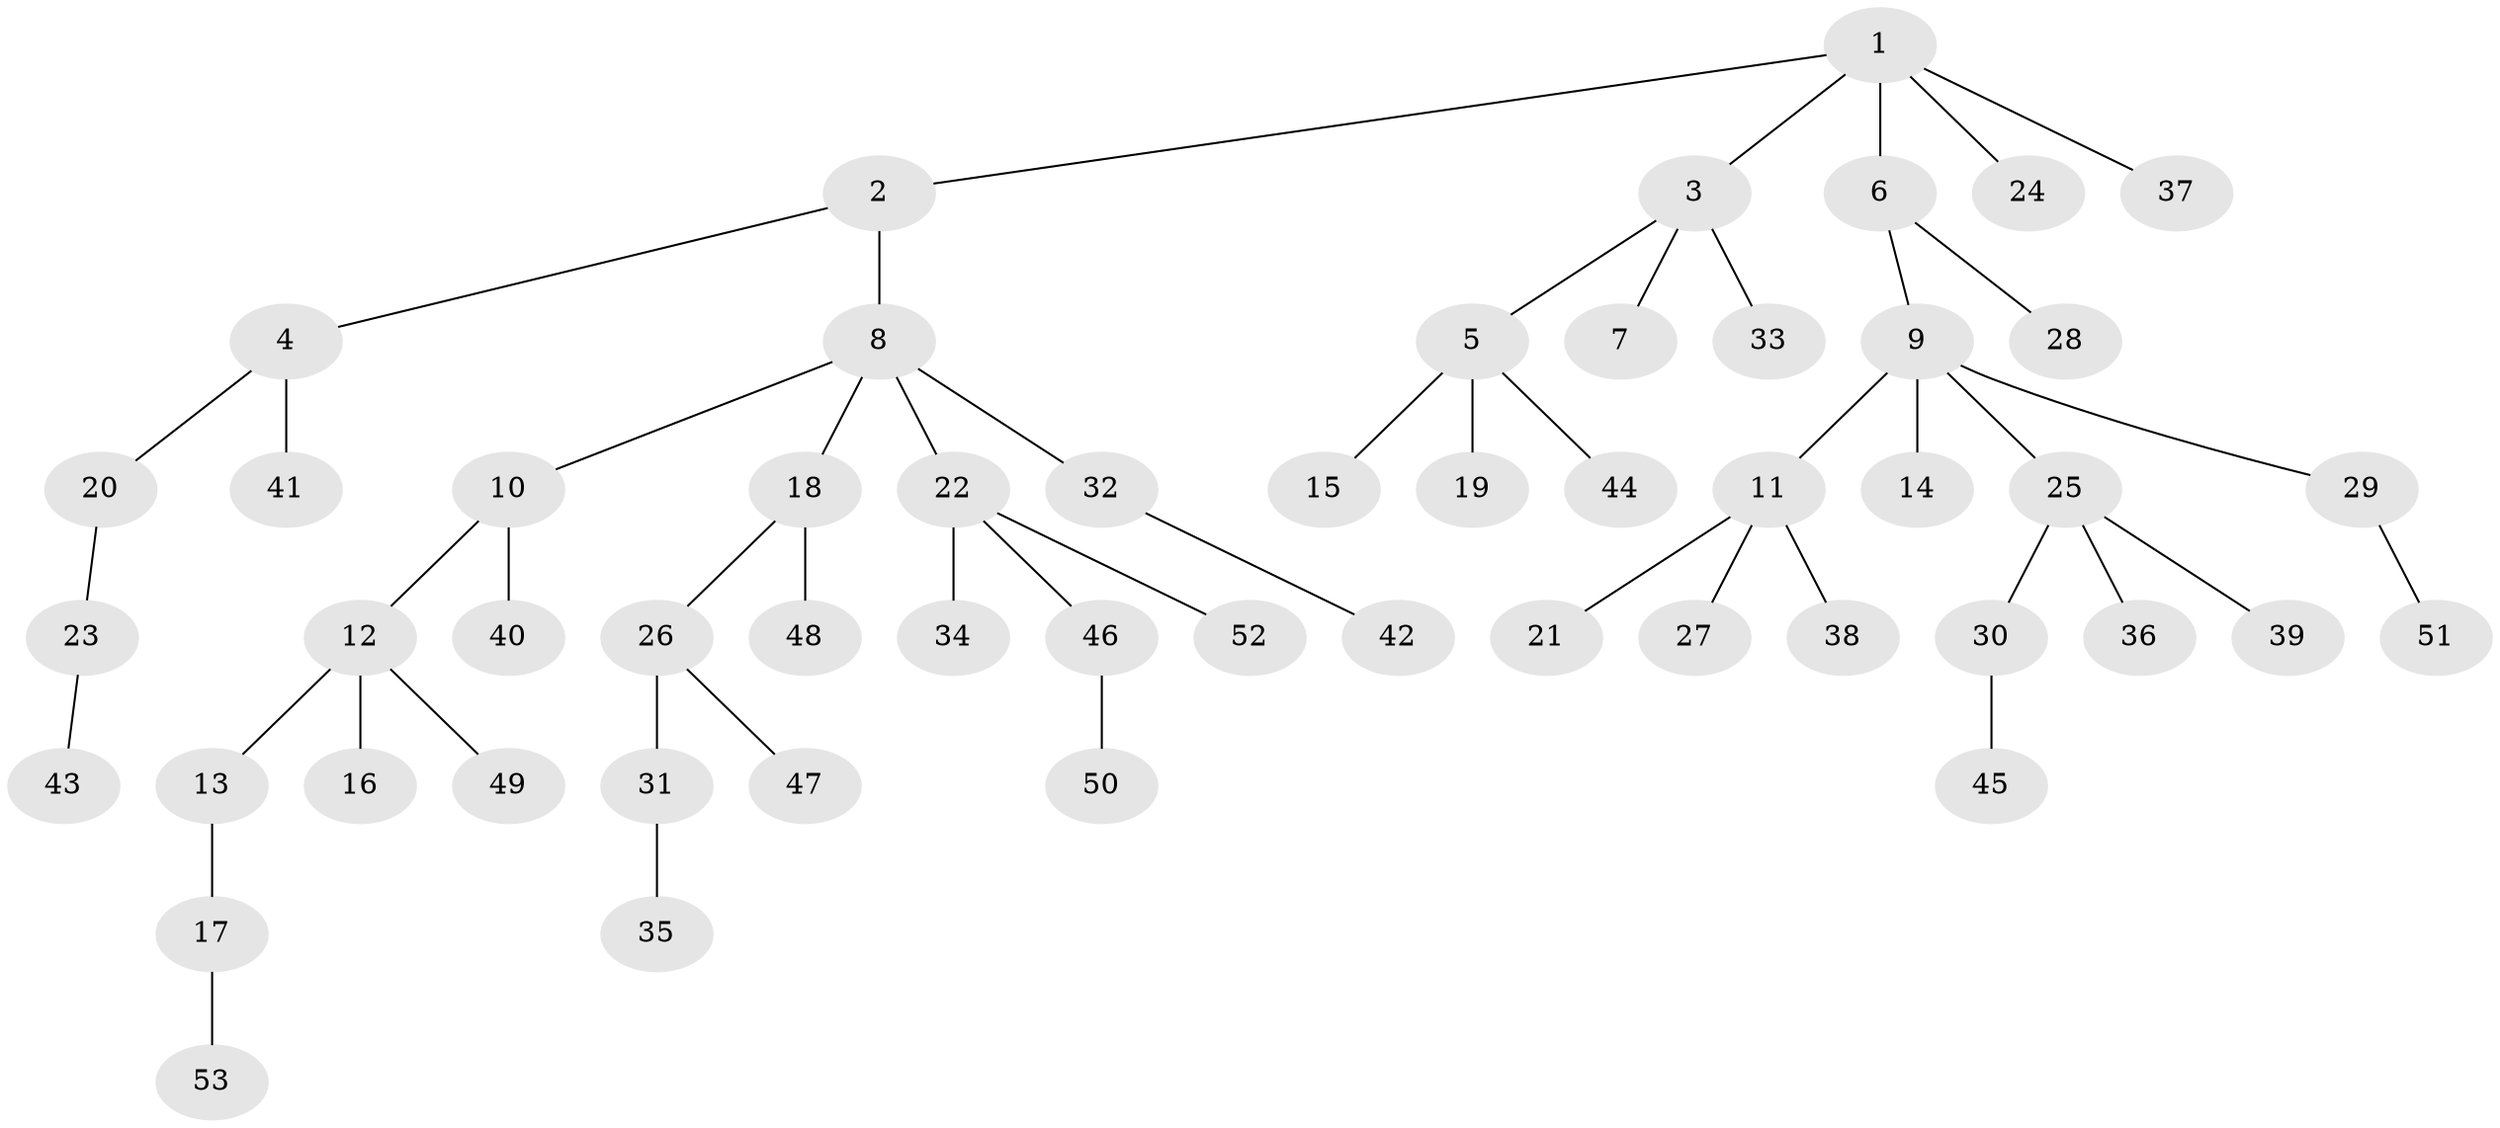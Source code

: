// coarse degree distribution, {7: 0.05714285714285714, 3: 0.14285714285714285, 2: 0.11428571428571428, 1: 0.6285714285714286, 5: 0.02857142857142857, 4: 0.02857142857142857}
// Generated by graph-tools (version 1.1) at 2025/42/03/06/25 10:42:05]
// undirected, 53 vertices, 52 edges
graph export_dot {
graph [start="1"]
  node [color=gray90,style=filled];
  1;
  2;
  3;
  4;
  5;
  6;
  7;
  8;
  9;
  10;
  11;
  12;
  13;
  14;
  15;
  16;
  17;
  18;
  19;
  20;
  21;
  22;
  23;
  24;
  25;
  26;
  27;
  28;
  29;
  30;
  31;
  32;
  33;
  34;
  35;
  36;
  37;
  38;
  39;
  40;
  41;
  42;
  43;
  44;
  45;
  46;
  47;
  48;
  49;
  50;
  51;
  52;
  53;
  1 -- 2;
  1 -- 3;
  1 -- 6;
  1 -- 24;
  1 -- 37;
  2 -- 4;
  2 -- 8;
  3 -- 5;
  3 -- 7;
  3 -- 33;
  4 -- 20;
  4 -- 41;
  5 -- 15;
  5 -- 19;
  5 -- 44;
  6 -- 9;
  6 -- 28;
  8 -- 10;
  8 -- 18;
  8 -- 22;
  8 -- 32;
  9 -- 11;
  9 -- 14;
  9 -- 25;
  9 -- 29;
  10 -- 12;
  10 -- 40;
  11 -- 21;
  11 -- 27;
  11 -- 38;
  12 -- 13;
  12 -- 16;
  12 -- 49;
  13 -- 17;
  17 -- 53;
  18 -- 26;
  18 -- 48;
  20 -- 23;
  22 -- 34;
  22 -- 46;
  22 -- 52;
  23 -- 43;
  25 -- 30;
  25 -- 36;
  25 -- 39;
  26 -- 31;
  26 -- 47;
  29 -- 51;
  30 -- 45;
  31 -- 35;
  32 -- 42;
  46 -- 50;
}
